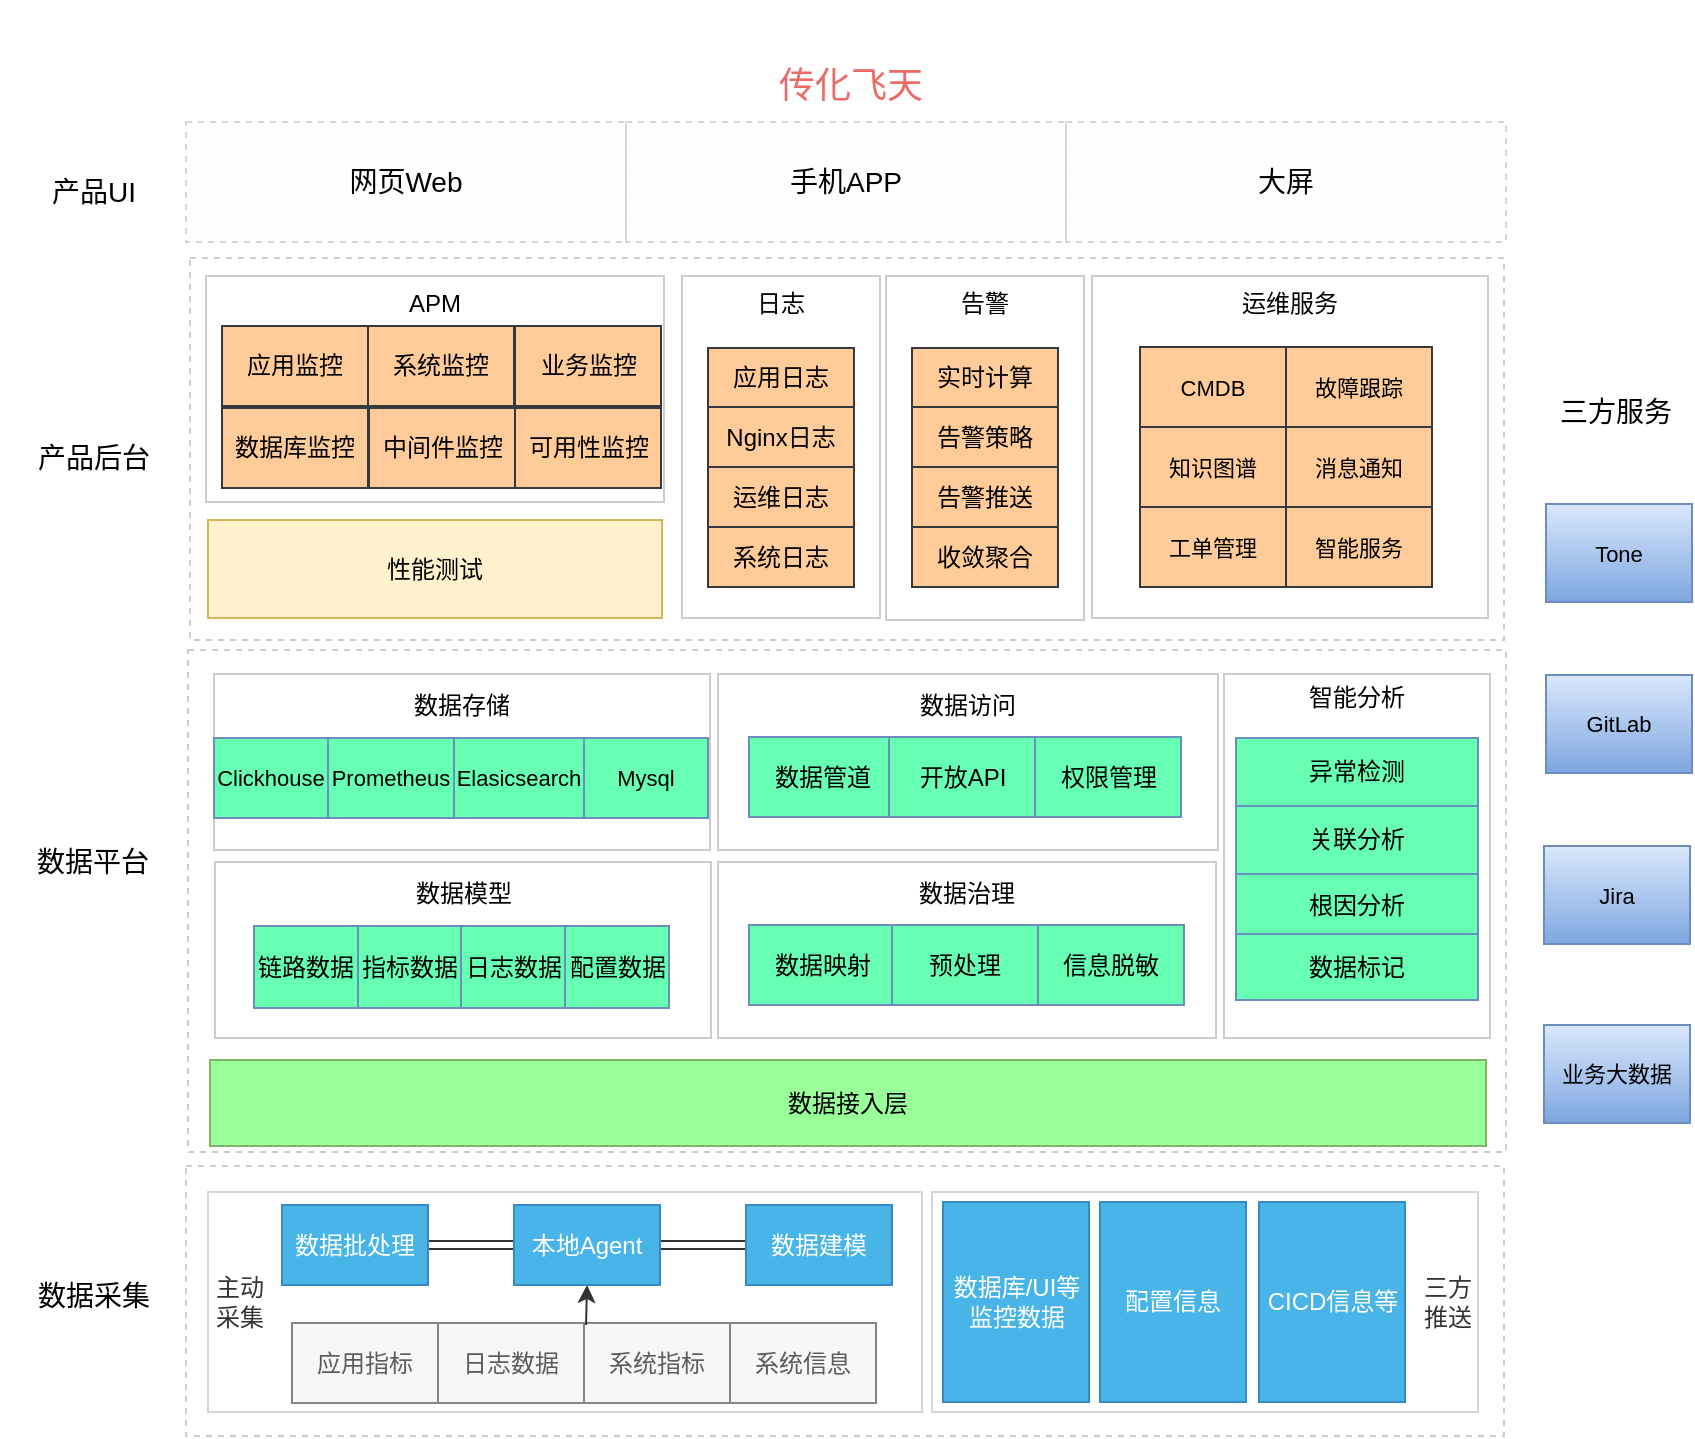 <mxfile version="12.2.0" type="github" pages="1">
  <diagram id="FnI3KrgoX1rfX9Rhpm_h" name="Page-1">
    <mxGraphModel dx="946" dy="1439" grid="0" gridSize="10" guides="1" tooltips="1" connect="1" arrows="1" fold="1" page="0" pageScale="1" pageWidth="827" pageHeight="1169" math="0" shadow="0">
      <root>
        <mxCell id="0"/>
        <mxCell id="1" parent="0"/>
        <mxCell id="FP3JLc0hVjPUmgmEZtdx-23" value="" style="rounded=0;whiteSpace=wrap;html=1;fontSize=10;dashed=1;gradientColor=none;fillColor=#ffffff;shadow=0;opacity=20;" parent="1" vertex="1">
          <mxGeometry x="104" y="-442" width="659" height="251" as="geometry"/>
        </mxCell>
        <mxCell id="FP3JLc0hVjPUmgmEZtdx-25" value="" style="rounded=0;whiteSpace=wrap;html=1;shadow=0;fillColor=#ffffff;gradientColor=none;fontSize=12;opacity=20;" parent="1" vertex="1">
          <mxGeometry x="114" y="-171" width="357" height="110" as="geometry"/>
        </mxCell>
        <mxCell id="FP3JLc0hVjPUmgmEZtdx-24" value="数据平台" style="text;html=1;strokeColor=none;fillColor=none;align=center;verticalAlign=middle;whiteSpace=wrap;rounded=0;shadow=0;dashed=1;fontSize=14;opacity=20;" parent="1" vertex="1">
          <mxGeometry x="10" y="-346" width="93" height="20" as="geometry"/>
        </mxCell>
        <mxCell id="FP3JLc0hVjPUmgmEZtdx-32" style="edgeStyle=orthogonalEdgeStyle;shape=link;rounded=0;orthogonalLoop=1;jettySize=auto;html=1;entryX=0;entryY=0.5;entryDx=0;entryDy=0;startArrow=classic;startFill=1;endArrow=none;endFill=0;fontSize=12;" parent="1" source="FP3JLc0hVjPUmgmEZtdx-27" target="FP3JLc0hVjPUmgmEZtdx-30" edge="1">
          <mxGeometry relative="1" as="geometry"/>
        </mxCell>
        <mxCell id="FP3JLc0hVjPUmgmEZtdx-41" style="edgeStyle=orthogonalEdgeStyle;shape=link;rounded=0;orthogonalLoop=1;jettySize=auto;html=1;entryX=1;entryY=0.5;entryDx=0;entryDy=0;startArrow=classic;startFill=1;endArrow=none;endFill=0;fontSize=12;" parent="1" source="FP3JLc0hVjPUmgmEZtdx-27" target="FP3JLc0hVjPUmgmEZtdx-39" edge="1">
          <mxGeometry relative="1" as="geometry"/>
        </mxCell>
        <mxCell id="FP3JLc0hVjPUmgmEZtdx-27" value="本地Agent" style="rounded=0;whiteSpace=wrap;html=1;shadow=0;fillColor=#1ba1e2;fontSize=12;strokeColor=#006EAF;fontColor=#ffffff;" parent="1" vertex="1">
          <mxGeometry x="267" y="-164.5" width="73" height="40" as="geometry"/>
        </mxCell>
        <mxCell id="FP3JLc0hVjPUmgmEZtdx-28" value="应用指标" style="rounded=0;whiteSpace=wrap;html=1;shadow=0;fillColor=#f5f5f5;fontSize=12;strokeColor=#666666;fontColor=#333333;" parent="1" vertex="1">
          <mxGeometry x="156" y="-105.5" width="73" height="40" as="geometry"/>
        </mxCell>
        <mxCell id="FP3JLc0hVjPUmgmEZtdx-29" value="日志数据" style="rounded=0;whiteSpace=wrap;html=1;shadow=0;fillColor=#f5f5f5;fontSize=12;strokeColor=#666666;fontColor=#333333;" parent="1" vertex="1">
          <mxGeometry x="229" y="-105.5" width="73" height="40" as="geometry"/>
        </mxCell>
        <mxCell id="FP3JLc0hVjPUmgmEZtdx-30" value="数据建模" style="rounded=0;whiteSpace=wrap;html=1;shadow=0;fillColor=#1ba1e2;fontSize=12;strokeColor=#006EAF;fontColor=#ffffff;" parent="1" vertex="1">
          <mxGeometry x="383" y="-164.5" width="73" height="40" as="geometry"/>
        </mxCell>
        <mxCell id="FP3JLc0hVjPUmgmEZtdx-36" style="edgeStyle=orthogonalEdgeStyle;shape=link;rounded=0;orthogonalLoop=1;jettySize=auto;html=1;exitX=0.5;exitY=1;exitDx=0;exitDy=0;startArrow=classic;startFill=1;endArrow=none;endFill=0;fontSize=12;" parent="1" source="FP3JLc0hVjPUmgmEZtdx-23" target="FP3JLc0hVjPUmgmEZtdx-23" edge="1">
          <mxGeometry relative="1" as="geometry"/>
        </mxCell>
        <mxCell id="FP3JLc0hVjPUmgmEZtdx-39" value="数据批处理" style="rounded=0;whiteSpace=wrap;html=1;shadow=0;fillColor=#1ba1e2;fontSize=12;strokeColor=#006EAF;fontColor=#ffffff;" parent="1" vertex="1">
          <mxGeometry x="151" y="-164.5" width="73" height="40" as="geometry"/>
        </mxCell>
        <mxCell id="FP3JLc0hVjPUmgmEZtdx-42" value="系统指标" style="rounded=0;whiteSpace=wrap;html=1;shadow=0;fillColor=#f5f5f5;fontSize=12;strokeColor=#666666;fontColor=#333333;" parent="1" vertex="1">
          <mxGeometry x="302" y="-105.5" width="73" height="40" as="geometry"/>
        </mxCell>
        <mxCell id="FP3JLc0hVjPUmgmEZtdx-44" value="数据接入层" style="rounded=0;whiteSpace=wrap;html=1;shadow=0;fillColor=#99FF99;fontSize=12;strokeColor=#82b366;" parent="1" vertex="1">
          <mxGeometry x="115" y="-237" width="638" height="43" as="geometry"/>
        </mxCell>
        <mxCell id="FP3JLc0hVjPUmgmEZtdx-47" value="&lt;div&gt;&lt;br&gt;&lt;/div&gt;&lt;div&gt;&lt;br&gt;&lt;/div&gt;&lt;div&gt;数据模型&lt;/div&gt;&lt;div&gt;&lt;br&gt;&lt;/div&gt;&lt;div&gt;&lt;br&gt;&lt;/div&gt;&lt;div&gt;&lt;br&gt;&lt;/div&gt;&lt;div&gt;&lt;br&gt;&lt;/div&gt;&lt;div&gt;&lt;br&gt;&lt;/div&gt;&lt;div&gt;&lt;br&gt;&lt;/div&gt;" style="rounded=0;whiteSpace=wrap;html=1;shadow=0;fillColor=#ffffff;gradientColor=none;fontSize=12;opacity=20;align=center;" parent="1" vertex="1">
          <mxGeometry x="117.5" y="-336" width="248" height="88" as="geometry"/>
        </mxCell>
        <mxCell id="FP3JLc0hVjPUmgmEZtdx-49" value="链路数据" style="rounded=0;whiteSpace=wrap;html=1;shadow=0;fillColor=#66FFB3;fontSize=12;strokeColor=#6c8ebf;" parent="1" vertex="1">
          <mxGeometry x="137" y="-304" width="52" height="41" as="geometry"/>
        </mxCell>
        <mxCell id="FP3JLc0hVjPUmgmEZtdx-53" value="&lt;div&gt;&lt;br&gt;&lt;/div&gt;&lt;div&gt;&lt;br&gt;&lt;/div&gt;&lt;div&gt;数据治理&lt;/div&gt;&lt;div&gt;&lt;br&gt;&lt;/div&gt;&lt;div&gt;&lt;br&gt;&lt;/div&gt;&lt;div&gt;&lt;br&gt;&lt;/div&gt;&lt;div&gt;&lt;br&gt;&lt;/div&gt;&lt;div&gt;&lt;br&gt;&lt;/div&gt;&lt;div&gt;&lt;br&gt;&lt;/div&gt;" style="rounded=0;whiteSpace=wrap;html=1;shadow=0;fillColor=#ffffff;gradientColor=none;fontSize=12;opacity=20;align=center;" parent="1" vertex="1">
          <mxGeometry x="369" y="-336" width="249" height="88" as="geometry"/>
        </mxCell>
        <mxCell id="FP3JLc0hVjPUmgmEZtdx-54" value="数据映射" style="rounded=0;whiteSpace=wrap;html=1;shadow=0;fillColor=#66FFB3;fontSize=12;strokeColor=#6c8ebf;" parent="1" vertex="1">
          <mxGeometry x="384.5" y="-304.5" width="73" height="40" as="geometry"/>
        </mxCell>
        <mxCell id="FP3JLc0hVjPUmgmEZtdx-55" value="预处理" style="rounded=0;whiteSpace=wrap;html=1;shadow=0;fillColor=#66FFB3;fontSize=12;strokeColor=#6c8ebf;" parent="1" vertex="1">
          <mxGeometry x="456" y="-304.5" width="73" height="40" as="geometry"/>
        </mxCell>
        <mxCell id="FP3JLc0hVjPUmgmEZtdx-61" value="&lt;div&gt;&lt;br&gt;&lt;/div&gt;&lt;div&gt;&lt;br&gt;&lt;/div&gt;&lt;div&gt;数据存储&lt;/div&gt;&lt;div&gt;&lt;br&gt;&lt;/div&gt;&lt;div&gt;&lt;br&gt;&lt;/div&gt;&lt;div&gt;&lt;br&gt;&lt;/div&gt;&lt;div&gt;&lt;br&gt;&lt;/div&gt;&lt;div&gt;&lt;br&gt;&lt;/div&gt;&lt;div&gt;&lt;br&gt;&lt;/div&gt;" style="rounded=0;whiteSpace=wrap;html=1;shadow=0;fillColor=#ffffff;gradientColor=none;fontSize=12;opacity=20;align=center;" parent="1" vertex="1">
          <mxGeometry x="117" y="-430" width="248" height="88" as="geometry"/>
        </mxCell>
        <mxCell id="FP3JLc0hVjPUmgmEZtdx-62" value="Clickhouse" style="rounded=0;whiteSpace=wrap;html=1;shadow=0;fillColor=#66FFB3;fontSize=11;strokeColor=#6c8ebf;" parent="1" vertex="1">
          <mxGeometry x="117" y="-398" width="57" height="40" as="geometry"/>
        </mxCell>
        <mxCell id="FP3JLc0hVjPUmgmEZtdx-63" value="Prometheus" style="rounded=0;whiteSpace=wrap;html=1;shadow=0;fillColor=#66FFB3;fontSize=11;strokeColor=#6c8ebf;" parent="1" vertex="1">
          <mxGeometry x="174" y="-398" width="63" height="40" as="geometry"/>
        </mxCell>
        <mxCell id="FP3JLc0hVjPUmgmEZtdx-64" value="Elasicsearch" style="rounded=0;whiteSpace=wrap;html=1;shadow=0;fillColor=#66FFB3;fontSize=11;strokeColor=#6c8ebf;" parent="1" vertex="1">
          <mxGeometry x="237" y="-398" width="65" height="40" as="geometry"/>
        </mxCell>
        <mxCell id="FP3JLc0hVjPUmgmEZtdx-65" value="&lt;div&gt;&lt;br&gt;&lt;/div&gt;&lt;div&gt;&lt;br&gt;&lt;/div&gt;&lt;div&gt;数据访问&lt;/div&gt;&lt;div&gt;&lt;br&gt;&lt;/div&gt;&lt;div&gt;&lt;br&gt;&lt;/div&gt;&lt;div&gt;&lt;br&gt;&lt;/div&gt;&lt;div&gt;&lt;br&gt;&lt;/div&gt;&lt;div&gt;&lt;br&gt;&lt;/div&gt;&lt;div&gt;&lt;br&gt;&lt;/div&gt;" style="rounded=0;whiteSpace=wrap;html=1;shadow=0;fillColor=#ffffff;gradientColor=none;fontSize=12;opacity=20;align=center;" parent="1" vertex="1">
          <mxGeometry x="369" y="-430" width="250" height="88" as="geometry"/>
        </mxCell>
        <mxCell id="FP3JLc0hVjPUmgmEZtdx-66" value="数据管道" style="rounded=0;whiteSpace=wrap;html=1;shadow=0;fillColor=#66FFB3;fontSize=12;strokeColor=#6c8ebf;" parent="1" vertex="1">
          <mxGeometry x="384.5" y="-398.5" width="73" height="40" as="geometry"/>
        </mxCell>
        <mxCell id="FP3JLc0hVjPUmgmEZtdx-67" value="开放API" style="rounded=0;whiteSpace=wrap;html=1;shadow=0;fillColor=#66FFB3;fontSize=12;strokeColor=#6c8ebf;" parent="1" vertex="1">
          <mxGeometry x="454.5" y="-398.5" width="73" height="40" as="geometry"/>
        </mxCell>
        <mxCell id="FP3JLc0hVjPUmgmEZtdx-68" value="信息脱敏" style="rounded=0;whiteSpace=wrap;html=1;shadow=0;fillColor=#66FFB3;fontSize=12;strokeColor=#6c8ebf;" parent="1" vertex="1">
          <mxGeometry x="529" y="-304.5" width="73" height="40" as="geometry"/>
        </mxCell>
        <mxCell id="FP3JLc0hVjPUmgmEZtdx-69" value="权限管理" style="rounded=0;whiteSpace=wrap;html=1;shadow=0;fillColor=#66FFB3;fontSize=12;strokeColor=#6c8ebf;" parent="1" vertex="1">
          <mxGeometry x="527.5" y="-398.5" width="73" height="40" as="geometry"/>
        </mxCell>
        <mxCell id="FP3JLc0hVjPUmgmEZtdx-70" value="&lt;div&gt;&lt;br&gt;&lt;/div&gt;&lt;div&gt;&lt;br&gt;&lt;/div&gt;&lt;div&gt;智能分析&lt;/div&gt;&lt;div&gt;&lt;br&gt;&lt;/div&gt;&lt;div&gt;&lt;br&gt;&lt;/div&gt;&lt;div&gt;&lt;br&gt;&lt;/div&gt;&lt;div&gt;&lt;br&gt;&lt;/div&gt;&lt;div&gt;&lt;br&gt;&lt;/div&gt;&lt;div&gt;&lt;br&gt;&lt;/div&gt;&lt;div&gt;&lt;br&gt;&lt;/div&gt;&lt;div&gt;&lt;br&gt;&lt;/div&gt;&lt;div&gt;&lt;br&gt;&lt;/div&gt;&lt;div&gt;&lt;br&gt;&lt;/div&gt;&lt;div&gt;&lt;br&gt;&lt;/div&gt;&lt;div&gt;&lt;br&gt;&lt;/div&gt;&lt;div&gt;&lt;br&gt;&lt;/div&gt;" style="rounded=0;whiteSpace=wrap;html=1;shadow=0;fillColor=#ffffff;gradientColor=none;fontSize=12;opacity=20;align=center;" parent="1" vertex="1">
          <mxGeometry x="622" y="-430" width="133" height="182" as="geometry"/>
        </mxCell>
        <mxCell id="FP3JLc0hVjPUmgmEZtdx-71" value="异常检测" style="rounded=0;whiteSpace=wrap;html=1;shadow=0;fillColor=#66FFB3;fontSize=12;strokeColor=#6c8ebf;" parent="1" vertex="1">
          <mxGeometry x="628" y="-398" width="121" height="34" as="geometry"/>
        </mxCell>
        <mxCell id="FP3JLc0hVjPUmgmEZtdx-72" value="关联分析" style="rounded=0;whiteSpace=wrap;html=1;shadow=0;fillColor=#66FFB3;fontSize=12;strokeColor=#6c8ebf;" parent="1" vertex="1">
          <mxGeometry x="628" y="-364" width="121" height="34" as="geometry"/>
        </mxCell>
        <mxCell id="FP3JLc0hVjPUmgmEZtdx-73" value="根因分析" style="rounded=0;whiteSpace=wrap;html=1;shadow=0;fillColor=#66FFB3;fontSize=12;strokeColor=#6c8ebf;" parent="1" vertex="1">
          <mxGeometry x="628" y="-330" width="121" height="31" as="geometry"/>
        </mxCell>
        <mxCell id="FP3JLc0hVjPUmgmEZtdx-74" value="数据标记" style="rounded=0;whiteSpace=wrap;html=1;shadow=0;fillColor=#66FFB3;fontSize=12;strokeColor=#6c8ebf;" parent="1" vertex="1">
          <mxGeometry x="628" y="-300" width="121" height="33" as="geometry"/>
        </mxCell>
        <mxCell id="FP3JLc0hVjPUmgmEZtdx-75" value="" style="rounded=0;whiteSpace=wrap;html=1;shadow=0;fillColor=#ffffff;gradientColor=none;fontSize=12;opacity=20;" parent="1" vertex="1">
          <mxGeometry x="476" y="-171" width="273" height="110" as="geometry"/>
        </mxCell>
        <mxCell id="FP3JLc0hVjPUmgmEZtdx-76" value="数据库/UI等监控数据" style="rounded=0;whiteSpace=wrap;html=1;shadow=0;fillColor=#1ba1e2;fontSize=12;strokeColor=#006EAF;fontColor=#ffffff;" parent="1" vertex="1">
          <mxGeometry x="481.5" y="-166" width="73" height="100" as="geometry"/>
        </mxCell>
        <mxCell id="FP3JLc0hVjPUmgmEZtdx-77" value="三方推送" style="text;html=1;strokeColor=none;fillColor=none;align=center;verticalAlign=middle;whiteSpace=wrap;rounded=0;shadow=0;fontSize=12;opacity=20;" parent="1" vertex="1">
          <mxGeometry x="719" y="-126" width="30" height="20" as="geometry"/>
        </mxCell>
        <mxCell id="FP3JLc0hVjPUmgmEZtdx-78" value="配置信息" style="rounded=0;whiteSpace=wrap;html=1;shadow=0;fillColor=#1ba1e2;fontSize=12;strokeColor=#006EAF;fontColor=#ffffff;" parent="1" vertex="1">
          <mxGeometry x="560" y="-166" width="73" height="100" as="geometry"/>
        </mxCell>
        <mxCell id="FP3JLc0hVjPUmgmEZtdx-79" value="CICD信息等" style="rounded=0;whiteSpace=wrap;html=1;shadow=0;fillColor=#1ba1e2;fontSize=12;strokeColor=#006EAF;fontColor=#ffffff;" parent="1" vertex="1">
          <mxGeometry x="639.5" y="-166" width="73" height="100" as="geometry"/>
        </mxCell>
        <mxCell id="FP3JLc0hVjPUmgmEZtdx-80" value="产品后台" style="text;html=1;strokeColor=none;fillColor=none;align=center;verticalAlign=middle;whiteSpace=wrap;rounded=0;shadow=0;dashed=1;fontSize=14;opacity=20;" parent="1" vertex="1">
          <mxGeometry x="21" y="-548.5" width="72" height="20" as="geometry"/>
        </mxCell>
        <mxCell id="FP3JLc0hVjPUmgmEZtdx-81" value="" style="rounded=0;whiteSpace=wrap;html=1;fontSize=10;dashed=1;gradientColor=none;fillColor=#ffffff;shadow=0;opacity=20;" parent="1" vertex="1">
          <mxGeometry x="105" y="-638" width="657" height="191" as="geometry"/>
        </mxCell>
        <mxCell id="FP3JLc0hVjPUmgmEZtdx-83" value="&lt;div&gt;&lt;br&gt;&lt;/div&gt;&lt;div&gt;&lt;br&gt;&lt;/div&gt;&lt;div&gt;&lt;br&gt;&lt;/div&gt;&lt;div&gt;&lt;br&gt;&lt;/div&gt;&lt;div&gt;&lt;br&gt;&lt;/div&gt;&lt;div&gt;&lt;br&gt;&lt;/div&gt;&lt;div&gt;&lt;br&gt;&lt;/div&gt;&lt;div&gt;&lt;br&gt;&lt;/div&gt;&lt;div&gt;&lt;br&gt;&lt;/div&gt;&lt;div&gt;&lt;br&gt;&lt;/div&gt;&lt;div&gt;APM&lt;/div&gt;&lt;div&gt;&lt;br&gt;&lt;/div&gt;&lt;div&gt;&lt;br&gt;&lt;/div&gt;&lt;div&gt;&lt;br&gt;&lt;/div&gt;&lt;div&gt;&lt;br&gt;&lt;/div&gt;&lt;div&gt;&lt;br&gt;&lt;/div&gt;&lt;div&gt;&lt;br&gt;&lt;/div&gt;&lt;div&gt;&lt;br&gt;&lt;/div&gt;&lt;div&gt;&lt;br&gt;&lt;/div&gt;&lt;div&gt;&lt;br&gt;&lt;/div&gt;&lt;div&gt;&lt;br&gt;&lt;/div&gt;&lt;div&gt;&lt;br&gt;&lt;/div&gt;&lt;div&gt;&lt;br&gt;&lt;/div&gt;&lt;div&gt;&lt;br&gt;&lt;/div&gt;&lt;div&gt;&lt;br&gt;&lt;/div&gt;&lt;div&gt;&lt;br&gt;&lt;/div&gt;&lt;div&gt;&lt;br&gt;&lt;/div&gt;" style="rounded=0;whiteSpace=wrap;html=1;shadow=0;fillColor=#ffffff;gradientColor=none;fontSize=12;opacity=20;align=center;" parent="1" vertex="1">
          <mxGeometry x="113" y="-629" width="229" height="113" as="geometry"/>
        </mxCell>
        <mxCell id="FP3JLc0hVjPUmgmEZtdx-84" value="应用监控" style="rounded=0;whiteSpace=wrap;html=1;shadow=0;fillColor=#ffcc99;fontSize=12;strokeColor=#36393d;" parent="1" vertex="1">
          <mxGeometry x="121" y="-604" width="73" height="40" as="geometry"/>
        </mxCell>
        <mxCell id="FP3JLc0hVjPUmgmEZtdx-87" value="系统监控" style="rounded=0;whiteSpace=wrap;html=1;shadow=0;fillColor=#ffcc99;fontSize=12;strokeColor=#36393d;" parent="1" vertex="1">
          <mxGeometry x="194" y="-604" width="73" height="40" as="geometry"/>
        </mxCell>
        <mxCell id="FP3JLc0hVjPUmgmEZtdx-88" value="业务监控" style="rounded=0;whiteSpace=wrap;html=1;shadow=0;fillColor=#ffcc99;fontSize=12;strokeColor=#36393d;" parent="1" vertex="1">
          <mxGeometry x="267.5" y="-604" width="73" height="40" as="geometry"/>
        </mxCell>
        <mxCell id="FP3JLc0hVjPUmgmEZtdx-89" value="数据库监控&lt;span style=&quot;color: rgb(0 , 0 , 0) ; font-family: &amp;#34;helvetica&amp;#34; , &amp;#34;arial&amp;#34; , sans-serif ; font-size: 0px ; white-space: nowrap&quot;&gt;%3CmxGraphModel%3E%3Croot%3E%3CmxCell%20id%3D%220%22%2F%3E%3CmxCell%20id%3D%221%22%20parent%3D%220%22%2F%3E%3CmxCell%20id%3D%222%22%20value%3D%22%E5%BA%94%E7%94%A8%E7%9B%91%E6%8E%A7%22%20style%3D%22rounded%3D0%3BwhiteSpace%3Dwrap%3Bhtml%3D1%3Bshadow%3D0%3BfillColor%3D%23f0a30a%3BfontSize%3D12%3BstrokeColor%3D%23BD7000%3BfontColor%3D%23ffffff%3B%22%20vertex%3D%221%22%20parent%3D%221%22%3E%3CmxGeometry%20x%3D%22126%22%20y%3D%22-649.5%22%20width%3D%2273%22%20height%3D%2240%22%20as%3D%22geometry%22%2F%3E%3C%2FmxCell%3E%3C%2Froot%3E%3C%2FmxGraphModel%3E&lt;/span&gt;" style="rounded=0;whiteSpace=wrap;html=1;shadow=0;fillColor=#ffcc99;fontSize=12;strokeColor=#36393d;" parent="1" vertex="1">
          <mxGeometry x="121" y="-563" width="73" height="40" as="geometry"/>
        </mxCell>
        <mxCell id="FP3JLc0hVjPUmgmEZtdx-90" value="中间件监控" style="rounded=0;whiteSpace=wrap;html=1;shadow=0;fillColor=#ffcc99;fontSize=12;strokeColor=#36393d;" parent="1" vertex="1">
          <mxGeometry x="194.5" y="-563" width="73" height="40" as="geometry"/>
        </mxCell>
        <mxCell id="FP3JLc0hVjPUmgmEZtdx-91" value="可用性监控" style="rounded=0;whiteSpace=wrap;html=1;shadow=0;fillColor=#ffcc99;fontSize=12;strokeColor=#36393d;" parent="1" vertex="1">
          <mxGeometry x="267.5" y="-563" width="73" height="40" as="geometry"/>
        </mxCell>
        <mxCell id="FP3JLc0hVjPUmgmEZtdx-92" value="日志&lt;br&gt;&lt;br&gt;&lt;br&gt;&lt;br&gt;&lt;br&gt;&lt;br&gt;&lt;br&gt;&lt;br&gt;&lt;br&gt;&lt;br&gt;&lt;br&gt;" style="rounded=0;whiteSpace=wrap;html=1;shadow=0;fillColor=#ffffff;gradientColor=none;fontSize=12;opacity=20;align=center;" parent="1" vertex="1">
          <mxGeometry x="351" y="-629" width="99" height="171" as="geometry"/>
        </mxCell>
        <mxCell id="FP3JLc0hVjPUmgmEZtdx-99" value="告警&lt;br&gt;&lt;br&gt;&lt;br&gt;&lt;br&gt;&lt;br&gt;&lt;br&gt;&lt;br&gt;&lt;br&gt;&lt;br&gt;&lt;br&gt;&lt;br&gt;" style="rounded=0;whiteSpace=wrap;html=1;shadow=0;fillColor=#ffffff;gradientColor=none;fontSize=12;opacity=20;align=center;" parent="1" vertex="1">
          <mxGeometry x="453" y="-629" width="99" height="172" as="geometry"/>
        </mxCell>
        <mxCell id="FP3JLc0hVjPUmgmEZtdx-101" value="实时计算" style="rounded=0;whiteSpace=wrap;html=1;shadow=0;fillColor=#ffcc99;fontSize=12;strokeColor=#36393d;" parent="1" vertex="1">
          <mxGeometry x="466" y="-593" width="73" height="30" as="geometry"/>
        </mxCell>
        <mxCell id="FP3JLc0hVjPUmgmEZtdx-102" value="告警策略" style="rounded=0;whiteSpace=wrap;html=1;shadow=0;fillColor=#ffcc99;fontSize=12;strokeColor=#36393d;" parent="1" vertex="1">
          <mxGeometry x="466" y="-563.5" width="73" height="30" as="geometry"/>
        </mxCell>
        <mxCell id="FP3JLc0hVjPUmgmEZtdx-103" value="告警推送" style="rounded=0;whiteSpace=wrap;html=1;shadow=0;fillColor=#ffcc99;fontSize=12;strokeColor=#36393d;" parent="1" vertex="1">
          <mxGeometry x="466" y="-533.5" width="73" height="30" as="geometry"/>
        </mxCell>
        <mxCell id="FP3JLc0hVjPUmgmEZtdx-104" value="收敛聚合" style="rounded=0;whiteSpace=wrap;html=1;shadow=0;fillColor=#ffcc99;fontSize=12;strokeColor=#36393d;" parent="1" vertex="1">
          <mxGeometry x="466" y="-503.5" width="73" height="30" as="geometry"/>
        </mxCell>
        <mxCell id="FP3JLc0hVjPUmgmEZtdx-105" value="运维服务&lt;br&gt;&lt;br&gt;&lt;br&gt;&lt;br&gt;&lt;br&gt;&lt;br&gt;&lt;br&gt;&lt;br&gt;&lt;br&gt;&lt;br&gt;&lt;br&gt;" style="rounded=0;whiteSpace=wrap;html=1;shadow=0;fillColor=#ffffff;gradientColor=none;fontSize=12;opacity=20;align=center;" parent="1" vertex="1">
          <mxGeometry x="556" y="-629" width="198" height="171" as="geometry"/>
        </mxCell>
        <mxCell id="FP3JLc0hVjPUmgmEZtdx-106" value="产品UI" style="text;html=1;strokeColor=none;fillColor=none;align=center;verticalAlign=middle;whiteSpace=wrap;rounded=0;shadow=0;dashed=1;fontSize=14;opacity=20;" parent="1" vertex="1">
          <mxGeometry x="21" y="-681" width="72" height="20" as="geometry"/>
        </mxCell>
        <mxCell id="FP3JLc0hVjPUmgmEZtdx-109" value="大屏" style="rounded=0;whiteSpace=wrap;html=1;shadow=0;fillColor=#f9f7ed;fontSize=14;strokeColor=#36393d;dashed=1;opacity=20;" parent="1" vertex="1">
          <mxGeometry x="543" y="-706" width="220" height="60" as="geometry"/>
        </mxCell>
        <mxCell id="FP3JLc0hVjPUmgmEZtdx-112" value="手机APP" style="rounded=0;whiteSpace=wrap;html=1;shadow=0;fillColor=#f9f7ed;fontSize=14;strokeColor=#36393d;dashed=1;opacity=20;" parent="1" vertex="1">
          <mxGeometry x="323" y="-706" width="220" height="60" as="geometry"/>
        </mxCell>
        <mxCell id="FP3JLc0hVjPUmgmEZtdx-113" value="网页Web" style="rounded=0;whiteSpace=wrap;html=1;shadow=0;fillColor=#f9f7ed;fontSize=14;strokeColor=#36393d;dashed=1;opacity=20;comic=0;" parent="1" vertex="1">
          <mxGeometry x="103" y="-706" width="220" height="60" as="geometry"/>
        </mxCell>
        <mxCell id="FP3JLc0hVjPUmgmEZtdx-118" value="消息通知" style="rounded=0;whiteSpace=wrap;html=1;shadow=0;fillColor=#ffcc99;fontSize=11;strokeColor=#36393d;" parent="1" vertex="1">
          <mxGeometry x="653" y="-553.5" width="73" height="40" as="geometry"/>
        </mxCell>
        <mxCell id="FP3JLc0hVjPUmgmEZtdx-119" value="知识图谱" style="rounded=0;whiteSpace=wrap;html=1;shadow=0;fillColor=#ffcc99;fontSize=11;strokeColor=#36393d;" parent="1" vertex="1">
          <mxGeometry x="580" y="-553.5" width="73" height="40" as="geometry"/>
        </mxCell>
        <mxCell id="FP3JLc0hVjPUmgmEZtdx-121" value="CMDB" style="rounded=0;whiteSpace=wrap;html=1;shadow=0;fillColor=#ffcc99;fontSize=11;strokeColor=#36393d;" parent="1" vertex="1">
          <mxGeometry x="580" y="-593.5" width="73" height="40" as="geometry"/>
        </mxCell>
        <mxCell id="um3B2b6yP7-CS58X5cLj-2" value="指标数据" style="rounded=0;whiteSpace=wrap;html=1;shadow=0;fillColor=#66FFB3;fontSize=12;strokeColor=#6c8ebf;" parent="1" vertex="1">
          <mxGeometry x="189" y="-304" width="52" height="41" as="geometry"/>
        </mxCell>
        <mxCell id="um3B2b6yP7-CS58X5cLj-3" value="日志数据" style="rounded=0;whiteSpace=wrap;html=1;shadow=0;fillColor=#66FFB3;fontSize=12;strokeColor=#6c8ebf;" parent="1" vertex="1">
          <mxGeometry x="240.5" y="-304" width="52" height="41" as="geometry"/>
        </mxCell>
        <mxCell id="um3B2b6yP7-CS58X5cLj-4" value="配置数据" style="rounded=0;whiteSpace=wrap;html=1;shadow=0;fillColor=#66FFB3;fontSize=12;strokeColor=#6c8ebf;" parent="1" vertex="1">
          <mxGeometry x="292.5" y="-304" width="52" height="41" as="geometry"/>
        </mxCell>
        <mxCell id="um3B2b6yP7-CS58X5cLj-5" value="系统信息" style="rounded=0;whiteSpace=wrap;html=1;shadow=0;fillColor=#f5f5f5;fontSize=12;strokeColor=#666666;fontColor=#333333;" parent="1" vertex="1">
          <mxGeometry x="375" y="-105.5" width="73" height="40" as="geometry"/>
        </mxCell>
        <mxCell id="um3B2b6yP7-CS58X5cLj-6" value="" style="endArrow=classic;html=1;exitX=0.014;exitY=0.025;exitDx=0;exitDy=0;entryX=0.5;entryY=1;entryDx=0;entryDy=0;exitPerimeter=0;" parent="1" source="FP3JLc0hVjPUmgmEZtdx-42" target="FP3JLc0hVjPUmgmEZtdx-27" edge="1">
          <mxGeometry width="50" height="50" relative="1" as="geometry">
            <mxPoint x="280" y="-100" as="sourcePoint"/>
            <mxPoint x="330" y="-150" as="targetPoint"/>
          </mxGeometry>
        </mxCell>
        <mxCell id="um3B2b6yP7-CS58X5cLj-8" value="数据采集" style="text;html=1;strokeColor=none;fillColor=none;align=center;verticalAlign=middle;whiteSpace=wrap;rounded=0;shadow=0;dashed=1;fontSize=14;opacity=20;" parent="1" vertex="1">
          <mxGeometry x="20.5" y="-129.5" width="72" height="20" as="geometry"/>
        </mxCell>
        <mxCell id="um3B2b6yP7-CS58X5cLj-10" value="主动采集" style="text;html=1;strokeColor=none;fillColor=none;align=center;verticalAlign=middle;whiteSpace=wrap;rounded=0;shadow=0;fontSize=12;opacity=20;" parent="1" vertex="1">
          <mxGeometry x="115" y="-126" width="30" height="20" as="geometry"/>
        </mxCell>
        <mxCell id="um3B2b6yP7-CS58X5cLj-15" value="三方服务" style="text;html=1;strokeColor=none;fillColor=none;align=center;verticalAlign=middle;whiteSpace=wrap;rounded=0;shadow=0;dashed=1;fontSize=14;opacity=20;" parent="1" vertex="1">
          <mxGeometry x="782" y="-571.5" width="72" height="20" as="geometry"/>
        </mxCell>
        <mxCell id="um3B2b6yP7-CS58X5cLj-18" value="Tone" style="rounded=0;whiteSpace=wrap;html=1;shadow=0;fillColor=#dae8fc;fontSize=11;strokeColor=#6c8ebf;gradientColor=#7ea6e0;" parent="1" vertex="1">
          <mxGeometry x="783" y="-515" width="73" height="49" as="geometry"/>
        </mxCell>
        <mxCell id="um3B2b6yP7-CS58X5cLj-19" value="GitLab" style="rounded=0;whiteSpace=wrap;html=1;shadow=0;fillColor=#dae8fc;fontSize=11;strokeColor=#6c8ebf;gradientColor=#7ea6e0;" parent="1" vertex="1">
          <mxGeometry x="783" y="-429.5" width="73" height="49" as="geometry"/>
        </mxCell>
        <mxCell id="um3B2b6yP7-CS58X5cLj-20" value="Jira" style="rounded=0;whiteSpace=wrap;html=1;shadow=0;fillColor=#dae8fc;fontSize=11;strokeColor=#6c8ebf;gradientColor=#7ea6e0;" parent="1" vertex="1">
          <mxGeometry x="782" y="-344" width="73" height="49" as="geometry"/>
        </mxCell>
        <mxCell id="um3B2b6yP7-CS58X5cLj-22" value="传化飞天" style="text;html=1;strokeColor=none;fillColor=none;align=center;verticalAlign=middle;whiteSpace=wrap;rounded=0;fontSize=18;fontColor=#EA6B66;" parent="1" vertex="1">
          <mxGeometry x="356" y="-734" width="159" height="20" as="geometry"/>
        </mxCell>
        <mxCell id="rUJbT5kD02mlgZx--vGj-2" value="工单管理" style="rounded=0;whiteSpace=wrap;html=1;shadow=0;fillColor=#ffcc99;fontSize=11;strokeColor=#36393d;" parent="1" vertex="1">
          <mxGeometry x="580" y="-513.5" width="73" height="40" as="geometry"/>
        </mxCell>
        <mxCell id="rUJbT5kD02mlgZx--vGj-3" value="智能服务" style="rounded=0;whiteSpace=wrap;html=1;shadow=0;fillColor=#ffcc99;fontSize=11;strokeColor=#36393d;" parent="1" vertex="1">
          <mxGeometry x="653" y="-513.5" width="73" height="40" as="geometry"/>
        </mxCell>
        <mxCell id="rUJbT5kD02mlgZx--vGj-4" value="故障跟踪" style="rounded=0;whiteSpace=wrap;html=1;shadow=0;fillColor=#ffcc99;fontSize=11;strokeColor=#36393d;" parent="1" vertex="1">
          <mxGeometry x="653" y="-593.5" width="73" height="40" as="geometry"/>
        </mxCell>
        <mxCell id="rUJbT5kD02mlgZx--vGj-5" value="" style="rounded=0;whiteSpace=wrap;html=1;fontSize=10;dashed=1;gradientColor=none;fillColor=#ffffff;shadow=0;opacity=20;" parent="1" vertex="1">
          <mxGeometry x="103" y="-184" width="659" height="135" as="geometry"/>
        </mxCell>
        <mxCell id="rUJbT5kD02mlgZx--vGj-9" value="应用日志" style="rounded=0;whiteSpace=wrap;html=1;shadow=0;fillColor=#ffcc99;fontSize=12;strokeColor=#36393d;" parent="1" vertex="1">
          <mxGeometry x="364" y="-593" width="73" height="30" as="geometry"/>
        </mxCell>
        <mxCell id="rUJbT5kD02mlgZx--vGj-10" value="Nginx日志" style="rounded=0;whiteSpace=wrap;html=1;shadow=0;fillColor=#ffcc99;fontSize=12;strokeColor=#36393d;" parent="1" vertex="1">
          <mxGeometry x="364" y="-563.5" width="73" height="30" as="geometry"/>
        </mxCell>
        <mxCell id="rUJbT5kD02mlgZx--vGj-11" value="运维日志" style="rounded=0;whiteSpace=wrap;html=1;shadow=0;fillColor=#ffcc99;fontSize=12;strokeColor=#36393d;" parent="1" vertex="1">
          <mxGeometry x="364" y="-533.5" width="73" height="30" as="geometry"/>
        </mxCell>
        <mxCell id="rUJbT5kD02mlgZx--vGj-12" value="系统日志" style="rounded=0;whiteSpace=wrap;html=1;shadow=0;fillColor=#ffcc99;fontSize=12;strokeColor=#36393d;" parent="1" vertex="1">
          <mxGeometry x="364" y="-503.5" width="73" height="30" as="geometry"/>
        </mxCell>
        <mxCell id="sq5VO5OOHqpepfxSpzW6-1" value="业务大数据" style="rounded=0;whiteSpace=wrap;html=1;shadow=0;fillColor=#dae8fc;fontSize=11;strokeColor=#6c8ebf;gradientColor=#7ea6e0;" parent="1" vertex="1">
          <mxGeometry x="782" y="-254.5" width="73" height="49" as="geometry"/>
        </mxCell>
        <mxCell id="IMt-Bsc3WNCFIFG5AXWO-1" value="Mysql" style="rounded=0;whiteSpace=wrap;html=1;shadow=0;fillColor=#66FFB3;fontSize=11;strokeColor=#6c8ebf;" parent="1" vertex="1">
          <mxGeometry x="302" y="-398" width="62" height="40" as="geometry"/>
        </mxCell>
        <mxCell id="lrev9loRF0PSw2S6WfMK-5" value="性能测试" style="rounded=0;whiteSpace=wrap;html=1;shadow=0;fillColor=#fff2cc;fontSize=12;strokeColor=#d6b656;" vertex="1" parent="1">
          <mxGeometry x="114" y="-507" width="227" height="49" as="geometry"/>
        </mxCell>
      </root>
    </mxGraphModel>
  </diagram>
</mxfile>
